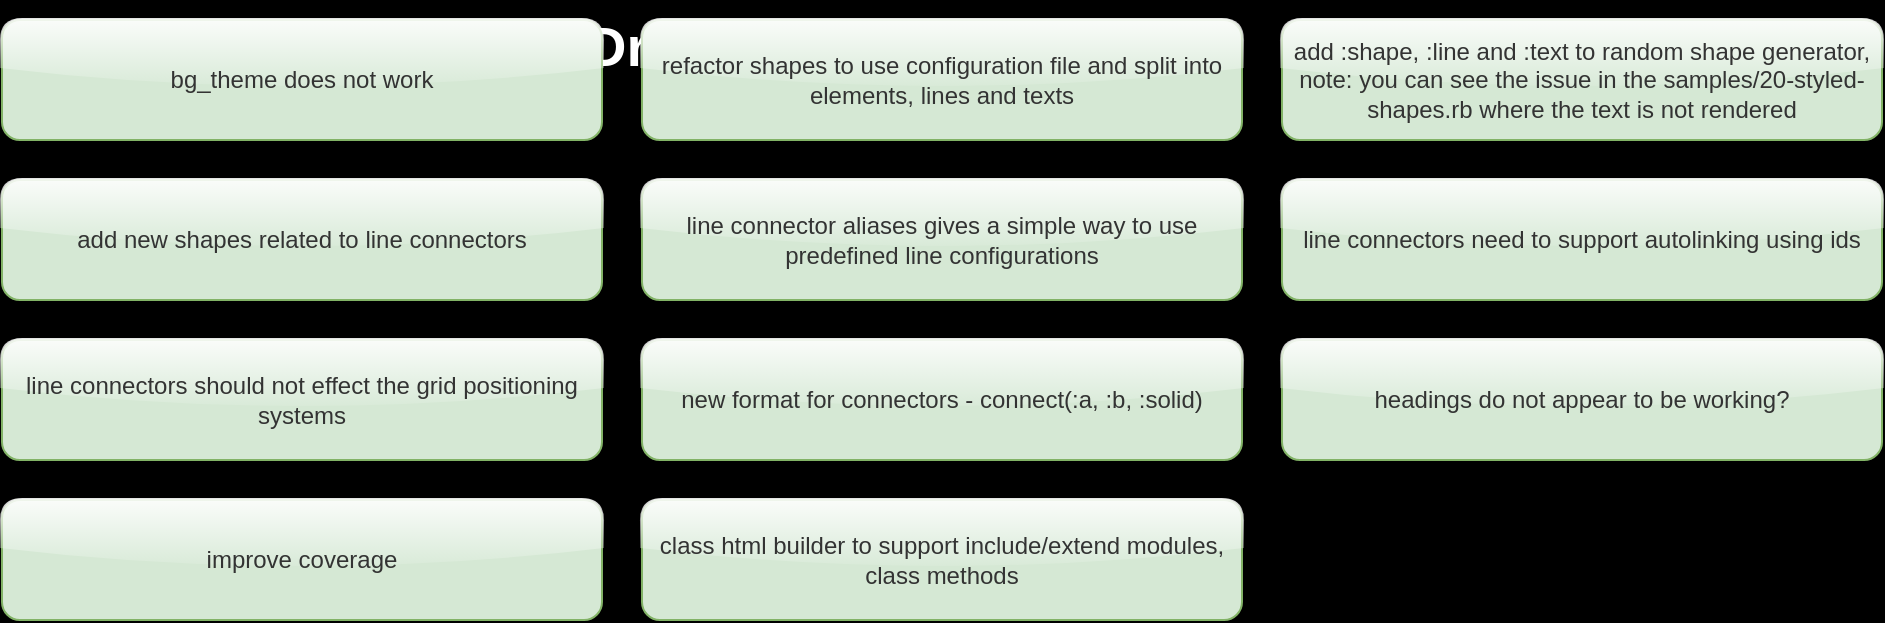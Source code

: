 <mxfile>
  <diagram id="NL0" name="In progress">
    <mxGraphModel dx="0" dy="0" background="#000000" grid="0" gridSize="10" guides="1" tooltips="1" connect="1" arrows="1" fold="1" page="1" pageScale="1" pageWidth="1169" pageHeight="827" math="0" shadow="0">
      <root>
        <mxCell id="page_root_NL0" parent="NL0"/>
        <mxCell id="node_root_NL0" parent="page_root_NL0"/>
        <mxCell id="NL0-1" value="DrawIO DSL" style="whiteSpace=wrap;html=1;rounded=1;glass=1;fontColor=#FFFFFF;text;fontSize=28;fontStyle=1;fillColor=none" vertex="1" parent="node_root_NL0">
          <mxGeometry x="300" y="0" width="400" height="80" as="geometry"/>
        </mxCell>
        <mxCell id="NL0-3" value="bg_theme does not work" style="whiteSpace=wrap;html=1;rounded=1;glass=1;fillColor=#d5e8d4;strokeColor=#82b366;fontColor=#333333" vertex="1" parent="node_root_NL0">
          <mxGeometry x="10" y="10" width="300" height="60" as="geometry"/>
        </mxCell>
        <mxCell id="NL0-4" value="refactor shapes to use configuration file and split into elements, lines and texts" style="whiteSpace=wrap;html=1;rounded=1;glass=1;fillColor=#d5e8d4;strokeColor=#82b366;fontColor=#333333" vertex="1" parent="node_root_NL0">
          <mxGeometry x="330" y="10" width="300" height="60" as="geometry"/>
        </mxCell>
        <mxCell id="NL0-5" value="add :shape, :line and :text to random shape generator, note: you can see the issue in the samples/20-styled-shapes.rb where the text is not rendered" style="whiteSpace=wrap;html=1;rounded=1;glass=1;fillColor=#d5e8d4;strokeColor=#82b366;fontColor=#333333" vertex="1" parent="node_root_NL0">
          <mxGeometry x="650" y="10" width="300" height="60" as="geometry"/>
        </mxCell>
        <mxCell id="NL0-6" value="add new shapes related to line connectors" style="whiteSpace=wrap;html=1;rounded=1;glass=1;fillColor=#d5e8d4;strokeColor=#82b366;fontColor=#333333" vertex="1" parent="node_root_NL0">
          <mxGeometry x="10" y="90" width="300" height="60" as="geometry"/>
        </mxCell>
        <mxCell id="NL0-7" value="line connector aliases gives a simple way to use predefined line configurations" style="whiteSpace=wrap;html=1;rounded=1;glass=1;fillColor=#d5e8d4;strokeColor=#82b366;fontColor=#333333" vertex="1" parent="node_root_NL0">
          <mxGeometry x="330" y="90" width="300" height="60" as="geometry"/>
        </mxCell>
        <mxCell id="NL0-8" value="line connectors need to support autolinking using ids" style="whiteSpace=wrap;html=1;rounded=1;glass=1;fillColor=#d5e8d4;strokeColor=#82b366;fontColor=#333333" vertex="1" parent="node_root_NL0">
          <mxGeometry x="650" y="90" width="300" height="60" as="geometry"/>
        </mxCell>
        <mxCell id="NL0-9" value="line connectors should not effect the grid positioning systems" style="whiteSpace=wrap;html=1;rounded=1;glass=1;fillColor=#d5e8d4;strokeColor=#82b366;fontColor=#333333" vertex="1" parent="node_root_NL0">
          <mxGeometry x="10" y="170" width="300" height="60" as="geometry"/>
        </mxCell>
        <mxCell id="NL0-10" value="new format for connectors - connect(:a, :b, :solid)" style="whiteSpace=wrap;html=1;rounded=1;glass=1;fillColor=#d5e8d4;strokeColor=#82b366;fontColor=#333333" vertex="1" parent="node_root_NL0">
          <mxGeometry x="330" y="170" width="300" height="60" as="geometry"/>
        </mxCell>
        <mxCell id="NL0-11" value="headings do not appear to be working?" style="whiteSpace=wrap;html=1;rounded=1;glass=1;fillColor=#d5e8d4;strokeColor=#82b366;fontColor=#333333" vertex="1" parent="node_root_NL0">
          <mxGeometry x="650" y="170" width="300" height="60" as="geometry"/>
        </mxCell>
        <mxCell id="NL0-12" value="improve coverage" style="whiteSpace=wrap;html=1;rounded=1;glass=1;fillColor=#d5e8d4;strokeColor=#82b366;fontColor=#333333" vertex="1" parent="node_root_NL0">
          <mxGeometry x="10" y="250" width="300" height="60" as="geometry"/>
        </mxCell>
        <mxCell id="NL0-13" value="class html builder to support include/extend modules, class methods" style="whiteSpace=wrap;html=1;rounded=1;glass=1;fillColor=#d5e8d4;strokeColor=#82b366;fontColor=#333333" vertex="1" parent="node_root_NL0">
          <mxGeometry x="330" y="250" width="300" height="60" as="geometry"/>
        </mxCell>
      </root>
    </mxGraphModel>
  </diagram>
  <diagram id="djJ" name="To Do">
    <mxGraphModel dx="0" dy="0" background="#000000" grid="0" gridSize="10" guides="1" tooltips="1" connect="1" arrows="1" fold="1" page="1" pageScale="1" pageWidth="1169" pageHeight="827" math="0" shadow="0">
      <root>
        <mxCell id="page_root_djJ" parent="djJ"/>
        <mxCell id="node_root_djJ" parent="page_root_djJ"/>
        <mxCell id="djJ-2" value="refactor HTML builder to custom GEM or use existing ruby GEM" style="whiteSpace=wrap;html=1;rounded=1;glass=1;fillColor=#dae8fc;strokeColor=#6c8ebf;fontColor=#333333" vertex="1" parent="node_root_djJ">
          <mxGeometry x="10" y="10" width="300" height="60" as="geometry"/>
        </mxCell>
        <mxCell id="djJ-3" value="add page background to theme, use it whenever the theme is set at a diagram/page level" style="whiteSpace=wrap;html=1;rounded=1;glass=1;fillColor=#dae8fc;strokeColor=#6c8ebf;fontColor=#333333" vertex="1" parent="node_root_djJ">
          <mxGeometry x="330" y="10" width="300" height="60" as="geometry"/>
        </mxCell>
        <mxCell id="djJ-4" value="move DrawioDsl::Formatters::Factory::FORMATTERS to resource file" style="whiteSpace=wrap;html=1;rounded=1;glass=1;fillColor=#dae8fc;strokeColor=#6c8ebf;fontColor=#333333" vertex="1" parent="node_root_djJ">
          <mxGeometry x="650" y="10" width="300" height="60" as="geometry"/>
        </mxCell>
        <mxCell id="djJ-5" value="move DrawioDsl::Formatters::StyleBuilder::MAPPINGS to resource file" style="whiteSpace=wrap;html=1;rounded=1;glass=1;fillColor=#dae8fc;strokeColor=#6c8ebf;fontColor=#333333" vertex="1" parent="node_root_djJ">
          <mxGeometry x="10" y="90" width="300" height="60" as="geometry"/>
        </mxCell>
        <mxCell id="djJ-6" value="settings style attributes need to de-duplicate, might be best to utilize the new StyleBuilder class" style="whiteSpace=wrap;html=1;rounded=1;glass=1;fillColor=#dae8fc;strokeColor=#6c8ebf;fontColor=#333333" vertex="1" parent="node_root_djJ">
          <mxGeometry x="330" y="90" width="300" height="60" as="geometry"/>
        </mxCell>
        <mxCell id="djJ-7" value="write SVG directly into other projects" style="whiteSpace=wrap;html=1;rounded=1;glass=1;fillColor=#dae8fc;strokeColor=#6c8ebf;fontColor=#333333" vertex="1" parent="node_root_djJ">
          <mxGeometry x="650" y="90" width="300" height="60" as="geometry"/>
        </mxCell>
        <mxCell id="djJ-8" value="Nodes need to support child nodes" style="whiteSpace=wrap;html=1;rounded=1;glass=1;fillColor=#dae8fc;strokeColor=#6c8ebf;fontColor=#333333" vertex="1" parent="node_root_djJ">
          <mxGeometry x="10" y="170" width="300" height="60" as="geometry"/>
        </mxCell>
        <mxCell id="djJ-9" value="Grid layout does not position itself in relation to the last element" style="whiteSpace=wrap;html=1;rounded=1;glass=1;fillColor=#dae8fc;strokeColor=#6c8ebf;fontColor=#333333" vertex="1" parent="node_root_djJ">
          <mxGeometry x="330" y="170" width="300" height="60" as="geometry"/>
        </mxCell>
        <mxCell id="djJ-10" value="Grid layout should not be affected by connector lines" style="whiteSpace=wrap;html=1;rounded=1;glass=1;fillColor=#dae8fc;strokeColor=#6c8ebf;fontColor=#333333" vertex="1" parent="node_root_djJ">
          <mxGeometry x="650" y="170" width="300" height="60" as="geometry"/>
        </mxCell>
        <mxCell id="djJ-11" value="Grid layout should support flow break (break to next section if less then boundary)" style="whiteSpace=wrap;html=1;rounded=1;glass=1;fillColor=#dae8fc;strokeColor=#6c8ebf;fontColor=#333333" vertex="1" parent="node_root_djJ">
          <mxGeometry x="10" y="250" width="300" height="60" as="geometry"/>
        </mxCell>
        <mxCell id="djJ-12" value="Grid layout should support hard break (break to next section)" style="whiteSpace=wrap;html=1;rounded=1;glass=1;fillColor=#dae8fc;strokeColor=#6c8ebf;fontColor=#333333" vertex="1" parent="node_root_djJ">
          <mxGeometry x="330" y="250" width="300" height="60" as="geometry"/>
        </mxCell>
        <mxCell id="djJ-13" value="Dynamic sized shapes that expand to the size of their text" style="whiteSpace=wrap;html=1;rounded=1;glass=1;fillColor=#dae8fc;strokeColor=#6c8ebf;fontColor=#333333" vertex="1" parent="node_root_djJ">
          <mxGeometry x="650" y="250" width="300" height="60" as="geometry"/>
        </mxCell>
        <mxCell id="djJ-14" value="Control of text padding left, right, top and bottom" style="whiteSpace=wrap;html=1;rounded=1;glass=1;fillColor=#dae8fc;strokeColor=#6c8ebf;fontColor=#333333" vertex="1" parent="node_root_djJ">
          <mxGeometry x="10" y="330" width="300" height="60" as="geometry"/>
        </mxCell>
        <mxCell id="djJ-15" value="Improve the theme control over text-only shapes" style="whiteSpace=wrap;html=1;rounded=1;glass=1;fillColor=#dae8fc;strokeColor=#6c8ebf;fontColor=#333333" vertex="1" parent="node_root_djJ">
          <mxGeometry x="330" y="330" width="300" height="60" as="geometry"/>
        </mxCell>
        <mxCell id="djJ-16" value="x,y settings do not work for shapes within a grid layout" style="whiteSpace=wrap;html=1;rounded=1;glass=1;fillColor=#dae8fc;strokeColor=#6c8ebf;fontColor=#333333" vertex="1" parent="node_root_djJ">
          <mxGeometry x="650" y="330" width="300" height="60" as="geometry"/>
        </mxCell>
        <mxCell id="djJ-17" value="page layout so that you drop elements on and they are positioned correctly, e.g centered, left, right, etc, maybe a grid layout with a wrap of 1 and a width of the page is sufficient" style="whiteSpace=wrap;html=1;rounded=1;glass=1;fillColor=#dae8fc;strokeColor=#6c8ebf;fontColor=#333333" vertex="1" parent="node_root_djJ">
          <mxGeometry x="10" y="410" width="300" height="60" as="geometry"/>
        </mxCell>
      </root>
    </mxGraphModel>
  </diagram>
  <diagram id="ETu" name="Done">
    <mxGraphModel dx="0" dy="0" background="#000000" grid="0" gridSize="10" guides="1" tooltips="1" connect="1" arrows="1" fold="1" page="1" pageScale="1" pageWidth="1169" pageHeight="827" math="0" shadow="0">
      <root>
        <mxCell id="page_root_ETu" parent="ETu"/>
        <mxCell id="node_root_ETu" parent="page_root_ETu"/>
        <mxCell id="ETu-2" value="add sample for backgrounds with text on top, add support for favourite backgrounds" style="whiteSpace=wrap;html=1;rounded=1;glass=1;fillColor=#f8cecc;strokeColor=#b85450;fontColor=#333333" vertex="1" parent="node_root_ETu">
          <mxGeometry x="10" y="10" width="300" height="60" as="geometry"/>
        </mxCell>
        <mxCell id="ETu-3" value="add background themes, with foreground text color" style="whiteSpace=wrap;html=1;rounded=1;glass=1;fillColor=#f8cecc;strokeColor=#b85450;fontColor=#333333" vertex="1" parent="node_root_ETu">
          <mxGeometry x="330" y="10" width="300" height="60" as="geometry"/>
        </mxCell>
        <mxCell id="ETu-4" value="refactor shapes configuration so that it reads from custom file" style="whiteSpace=wrap;html=1;rounded=1;glass=1;fillColor=#f8cecc;strokeColor=#b85450;fontColor=#333333" vertex="1" parent="node_root_ETu">
          <mxGeometry x="650" y="10" width="300" height="60" as="geometry"/>
        </mxCell>
        <mxCell id="ETu-5" value="fix :text" style="whiteSpace=wrap;html=1;rounded=1;glass=1;fillColor=#f8cecc;strokeColor=#b85450;fontColor=#333333" vertex="1" parent="node_root_ETu">
          <mxGeometry x="10" y="90" width="300" height="60" as="geometry"/>
        </mxCell>
        <mxCell id="ETu-6" value="configuration for lines" style="whiteSpace=wrap;html=1;rounded=1;glass=1;fillColor=#f8cecc;strokeColor=#b85450;fontColor=#333333" vertex="1" parent="node_root_ETu">
          <mxGeometry x="330" y="90" width="300" height="60" as="geometry"/>
        </mxCell>
        <mxCell id="ETu-7" value="configuration for text" style="whiteSpace=wrap;html=1;rounded=1;glass=1;fillColor=#f8cecc;strokeColor=#b85450;fontColor=#333333" vertex="1" parent="node_root_ETu">
          <mxGeometry x="650" y="90" width="300" height="60" as="geometry"/>
        </mxCell>
        <mxCell id="ETu-8" value="configuration for elements" style="whiteSpace=wrap;html=1;rounded=1;glass=1;fillColor=#f8cecc;strokeColor=#b85450;fontColor=#333333" vertex="1" parent="node_root_ETu">
          <mxGeometry x="10" y="170" width="300" height="60" as="geometry"/>
        </mxCell>
        <mxCell id="ETu-9" value="configuration for line strokes" style="whiteSpace=wrap;html=1;rounded=1;glass=1;fillColor=#f8cecc;strokeColor=#b85450;fontColor=#333333" vertex="1" parent="node_root_ETu">
          <mxGeometry x="330" y="170" width="300" height="60" as="geometry"/>
        </mxCell>
        <mxCell id="ETu-10" value="configuration for connector compass direction" style="whiteSpace=wrap;html=1;rounded=1;glass=1;fillColor=#f8cecc;strokeColor=#b85450;fontColor=#333333" vertex="1" parent="node_root_ETu">
          <mxGeometry x="650" y="170" width="300" height="60" as="geometry"/>
        </mxCell>
        <mxCell id="ETu-11" value="configuration for connector design" style="whiteSpace=wrap;html=1;rounded=1;glass=1;fillColor=#f8cecc;strokeColor=#b85450;fontColor=#333333" vertex="1" parent="node_root_ETu">
          <mxGeometry x="10" y="250" width="300" height="60" as="geometry"/>
        </mxCell>
        <mxCell id="ETu-12" value="configuration for connector arrows" style="whiteSpace=wrap;html=1;rounded=1;glass=1;fillColor=#f8cecc;strokeColor=#b85450;fontColor=#333333" vertex="1" parent="node_root_ETu">
          <mxGeometry x="330" y="250" width="300" height="60" as="geometry"/>
        </mxCell>
        <mxCell id="ETu-13" value="configuration for connector waypoints" style="whiteSpace=wrap;html=1;rounded=1;glass=1;fillColor=#f8cecc;strokeColor=#b85450;fontColor=#333333" vertex="1" parent="node_root_ETu">
          <mxGeometry x="650" y="250" width="300" height="60" as="geometry"/>
        </mxCell>
        <mxCell id="ETu-14" value="export_json will output a diagram in machine readable format" style="whiteSpace=wrap;html=1;rounded=1;glass=1;fillColor=#f8cecc;strokeColor=#b85450;fontColor=#333333" vertex="1" parent="node_root_ETu">
          <mxGeometry x="10" y="330" width="300" height="60" as="geometry"/>
        </mxCell>
        <mxCell id="ETu-15" value="class html formatter to support regular html nodes such as p, h1.. ul, li that are found on the builder" style="whiteSpace=wrap;html=1;rounded=1;glass=1;fillColor=#f8cecc;strokeColor=#b85450;fontColor=#333333" vertex="1" parent="node_root_ETu">
          <mxGeometry x="330" y="330" width="300" height="60" as="geometry"/>
        </mxCell>
        <mxCell id="ETu-16" value="group box, like a regular box but with a top aligned h1 style title" style="whiteSpace=wrap;html=1;rounded=1;glass=1;fillColor=#f8cecc;strokeColor=#b85450;fontColor=#333333" vertex="1" parent="node_root_ETu">
          <mxGeometry x="650" y="330" width="300" height="60" as="geometry"/>
        </mxCell>
        <mxCell id="ETu-17" value="build a domain (class) diagram" style="whiteSpace=wrap;html=1;rounded=1;glass=1;fillColor=#f8cecc;strokeColor=#b85450;fontColor=#333333" vertex="1" parent="node_root_ETu">
          <mxGeometry x="10" y="410" width="300" height="60" as="geometry"/>
        </mxCell>
        <mxCell id="ETu-18" value="build configuration for line strokes %i[dashed dotted dashdot dashdotdot dotdotdot longdash)" style="whiteSpace=wrap;html=1;rounded=1;glass=1;fillColor=#f8cecc;strokeColor=#b85450;fontColor=#333333" vertex="1" parent="node_root_ETu">
          <mxGeometry x="330" y="410" width="300" height="60" as="geometry"/>
        </mxCell>
        <mxCell id="ETu-19" value="build configuration for line compass %i[n ne e se s sw w nw]" style="whiteSpace=wrap;html=1;rounded=1;glass=1;fillColor=#f8cecc;strokeColor=#b85450;fontColor=#333333" vertex="1" parent="node_root_ETu">
          <mxGeometry x="650" y="410" width="300" height="60" as="geometry"/>
        </mxCell>
        <mxCell id="ETu-20" value="build configuration for line shape %i[style1 style2 style3 style4]" style="whiteSpace=wrap;html=1;rounded=1;glass=1;fillColor=#f8cecc;strokeColor=#b85450;fontColor=#333333" vertex="1" parent="node_root_ETu">
          <mxGeometry x="10" y="490" width="300" height="60" as="geometry"/>
        </mxCell>
        <mxCell id="ETu-21" value="build configuration for arrows %i[straight triangle diamond circle cross short default none plain skewed_dash concave er_many er_one er_one_optional er_one_mandatory er_many_optional er_many_mandatory]" style="whiteSpace=wrap;html=1;rounded=1;glass=1;fillColor=#f8cecc;strokeColor=#b85450;fontColor=#333333" vertex="1" parent="node_root_ETu">
          <mxGeometry x="330" y="490" width="300" height="60" as="geometry"/>
        </mxCell>
        <mxCell id="ETu-22" value="refactor the shape-&gt;text_only (boolean) to category (symbol)" style="whiteSpace=wrap;html=1;rounded=1;glass=1;fillColor=#f8cecc;strokeColor=#b85450;fontColor=#333333" vertex="1" parent="node_root_ETu">
          <mxGeometry x="650" y="490" width="300" height="60" as="geometry"/>
        </mxCell>
        <mxCell id="ETu-23" value="ensure that ids are working as expected" style="whiteSpace=wrap;html=1;rounded=1;glass=1;fillColor=#f8cecc;strokeColor=#b85450;fontColor=#333333" vertex="1" parent="node_root_ETu">
          <mxGeometry x="10" y="570" width="300" height="60" as="geometry"/>
        </mxCell>
        <mxCell id="ETu-24" value="alter the initial parameter of all shapes so that it can be an ID, without named attribute" style="whiteSpace=wrap;html=1;rounded=1;glass=1;fillColor=#f8cecc;strokeColor=#b85450;fontColor=#333333" vertex="1" parent="node_root_ETu">
          <mxGeometry x="330" y="570" width="300" height="60" as="geometry"/>
        </mxCell>
        <mxCell id="ETu-25" value="move project-plan files" style="whiteSpace=wrap;html=1;rounded=1;glass=1;fillColor=#f8cecc;strokeColor=#b85450;fontColor=#333333" vertex="1" parent="node_root_ETu">
          <mxGeometry x="650" y="570" width="300" height="60" as="geometry"/>
        </mxCell>
        <mxCell id="ETu-26" value="alter configure_shape so it sets the default shape key and use that for selecting the default HTML formatter" style="whiteSpace=wrap;html=1;rounded=1;glass=1;fillColor=#f8cecc;strokeColor=#b85450;fontColor=#333333" vertex="1" parent="node_root_ETu">
          <mxGeometry x="10" y="650" width="300" height="60" as="geometry"/>
        </mxCell>
        <mxCell id="ETu-27" value="add todo shape to simplify project plan drawing" style="whiteSpace=wrap;html=1;rounded=1;glass=1;fillColor=#f8cecc;strokeColor=#b85450;fontColor=#333333" vertex="1" parent="node_root_ETu">
          <mxGeometry x="330" y="650" width="300" height="60" as="geometry"/>
        </mxCell>
        <mxCell id="ETu-28" value="introduce .value property to shape and let it use either formatted HTML or plain text title" style="whiteSpace=wrap;html=1;rounded=1;glass=1;fillColor=#f8cecc;strokeColor=#b85450;fontColor=#333333" vertex="1" parent="node_root_ETu">
          <mxGeometry x="650" y="650" width="300" height="60" as="geometry"/>
        </mxCell>
        <mxCell id="ETu-29" value="formatter DSL that can render HTML directly into the value property" style="whiteSpace=wrap;html=1;rounded=1;glass=1;fillColor=#f8cecc;strokeColor=#b85450;fontColor=#333333" vertex="1" parent="node_root_ETu">
          <mxGeometry x="10" y="730" width="300" height="60" as="geometry"/>
        </mxCell>
        <mxCell id="ETu-30" value="formatter DSL for class and interface generation" style="whiteSpace=wrap;html=1;rounded=1;glass=1;fillColor=#f8cecc;strokeColor=#b85450;fontColor=#333333" vertex="1" parent="node_root_ETu">
          <mxGeometry x="330" y="730" width="300" height="60" as="geometry"/>
        </mxCell>
        <mxCell id="ETu-31" value="generate extension based graphics based on drawio extensions.js" style="whiteSpace=wrap;html=1;rounded=1;glass=1;fillColor=#f8cecc;strokeColor=#b85450;fontColor=#333333" vertex="1" parent="node_root_ETu">
          <mxGeometry x="650" y="730" width="300" height="60" as="geometry"/>
        </mxCell>
        <mxCell id="ETu-32" value="active? flag on page defaulting to true. set to false to exclude page from diagram." style="whiteSpace=wrap;html=1;rounded=1;glass=1;fillColor=#f8cecc;strokeColor=#b85450;fontColor=#333333" vertex="1" parent="node_root_ETu">
          <mxGeometry x="10" y="810" width="300" height="60" as="geometry"/>
        </mxCell>
        <mxCell id="ETu-33" value="first level child nodes need to hang of node 1" style="whiteSpace=wrap;html=1;rounded=1;glass=1;fillColor=#f8cecc;strokeColor=#b85450;fontColor=#333333" vertex="1" parent="node_root_ETu">
          <mxGeometry x="330" y="810" width="300" height="60" as="geometry"/>
        </mxCell>
        <mxCell id="ETu-34" value="node has child nodes and add_node will set a nodes parent" style="whiteSpace=wrap;html=1;rounded=1;glass=1;fillColor=#f8cecc;strokeColor=#b85450;fontColor=#333333" vertex="1" parent="node_root_ETu">
          <mxGeometry x="650" y="810" width="300" height="60" as="geometry"/>
        </mxCell>
        <mxCell id="ETu-35" value="nodes can belong to a parent node, the top level node responds with truthy to root?" style="whiteSpace=wrap;html=1;rounded=1;glass=1;fillColor=#f8cecc;strokeColor=#b85450;fontColor=#333333" vertex="1" parent="node_root_ETu">
          <mxGeometry x="10" y="890" width="300" height="60" as="geometry"/>
        </mxCell>
        <mxCell id="ETu-36" value="add sample diagram for the github readme file" style="whiteSpace=wrap;html=1;rounded=1;glass=1;fillColor=#f8cecc;strokeColor=#b85450;fontColor=#333333" vertex="1" parent="node_root_ETu">
          <mxGeometry x="330" y="890" width="300" height="60" as="geometry"/>
        </mxCell>
        <mxCell id="ETu-37" value="write samples into docs folder and display in readme" style="whiteSpace=wrap;html=1;rounded=1;glass=1;fillColor=#f8cecc;strokeColor=#b85450;fontColor=#333333" vertex="1" parent="node_root_ETu">
          <mxGeometry x="650" y="890" width="300" height="60" as="geometry"/>
        </mxCell>
        <mxCell id="ETu-38" value="add export as .PNG, needs to take a page number as the PNG will not support multiple pages" style="whiteSpace=wrap;html=1;rounded=1;glass=1;fillColor=#f8cecc;strokeColor=#b85450;fontColor=#333333" vertex="1" parent="node_root_ETu">
          <mxGeometry x="10" y="970" width="300" height="60" as="geometry"/>
        </mxCell>
        <mxCell id="ETu-39" value="add export as .SVG, needs to take a page number as the SVG will not support multiple pages" style="whiteSpace=wrap;html=1;rounded=1;glass=1;fillColor=#f8cecc;strokeColor=#b85450;fontColor=#333333" vertex="1" parent="node_root_ETu">
          <mxGeometry x="330" y="970" width="300" height="60" as="geometry"/>
        </mxCell>
        <mxCell id="ETu-40" value="add save as .drawio" style="whiteSpace=wrap;html=1;rounded=1;glass=1;fillColor=#f8cecc;strokeColor=#b85450;fontColor=#333333" vertex="1" parent="node_root_ETu">
          <mxGeometry x="650" y="970" width="300" height="60" as="geometry"/>
        </mxCell>
      </root>
    </mxGraphModel>
  </diagram>
</mxfile>